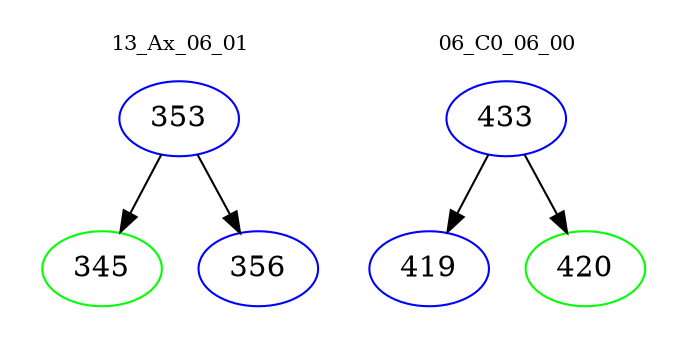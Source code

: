 digraph{
subgraph cluster_0 {
color = white
label = "13_Ax_06_01";
fontsize=10;
T0_353 [label="353", color="blue"]
T0_353 -> T0_345 [color="black"]
T0_345 [label="345", color="green"]
T0_353 -> T0_356 [color="black"]
T0_356 [label="356", color="blue"]
}
subgraph cluster_1 {
color = white
label = "06_C0_06_00";
fontsize=10;
T1_433 [label="433", color="blue"]
T1_433 -> T1_419 [color="black"]
T1_419 [label="419", color="blue"]
T1_433 -> T1_420 [color="black"]
T1_420 [label="420", color="green"]
}
}
